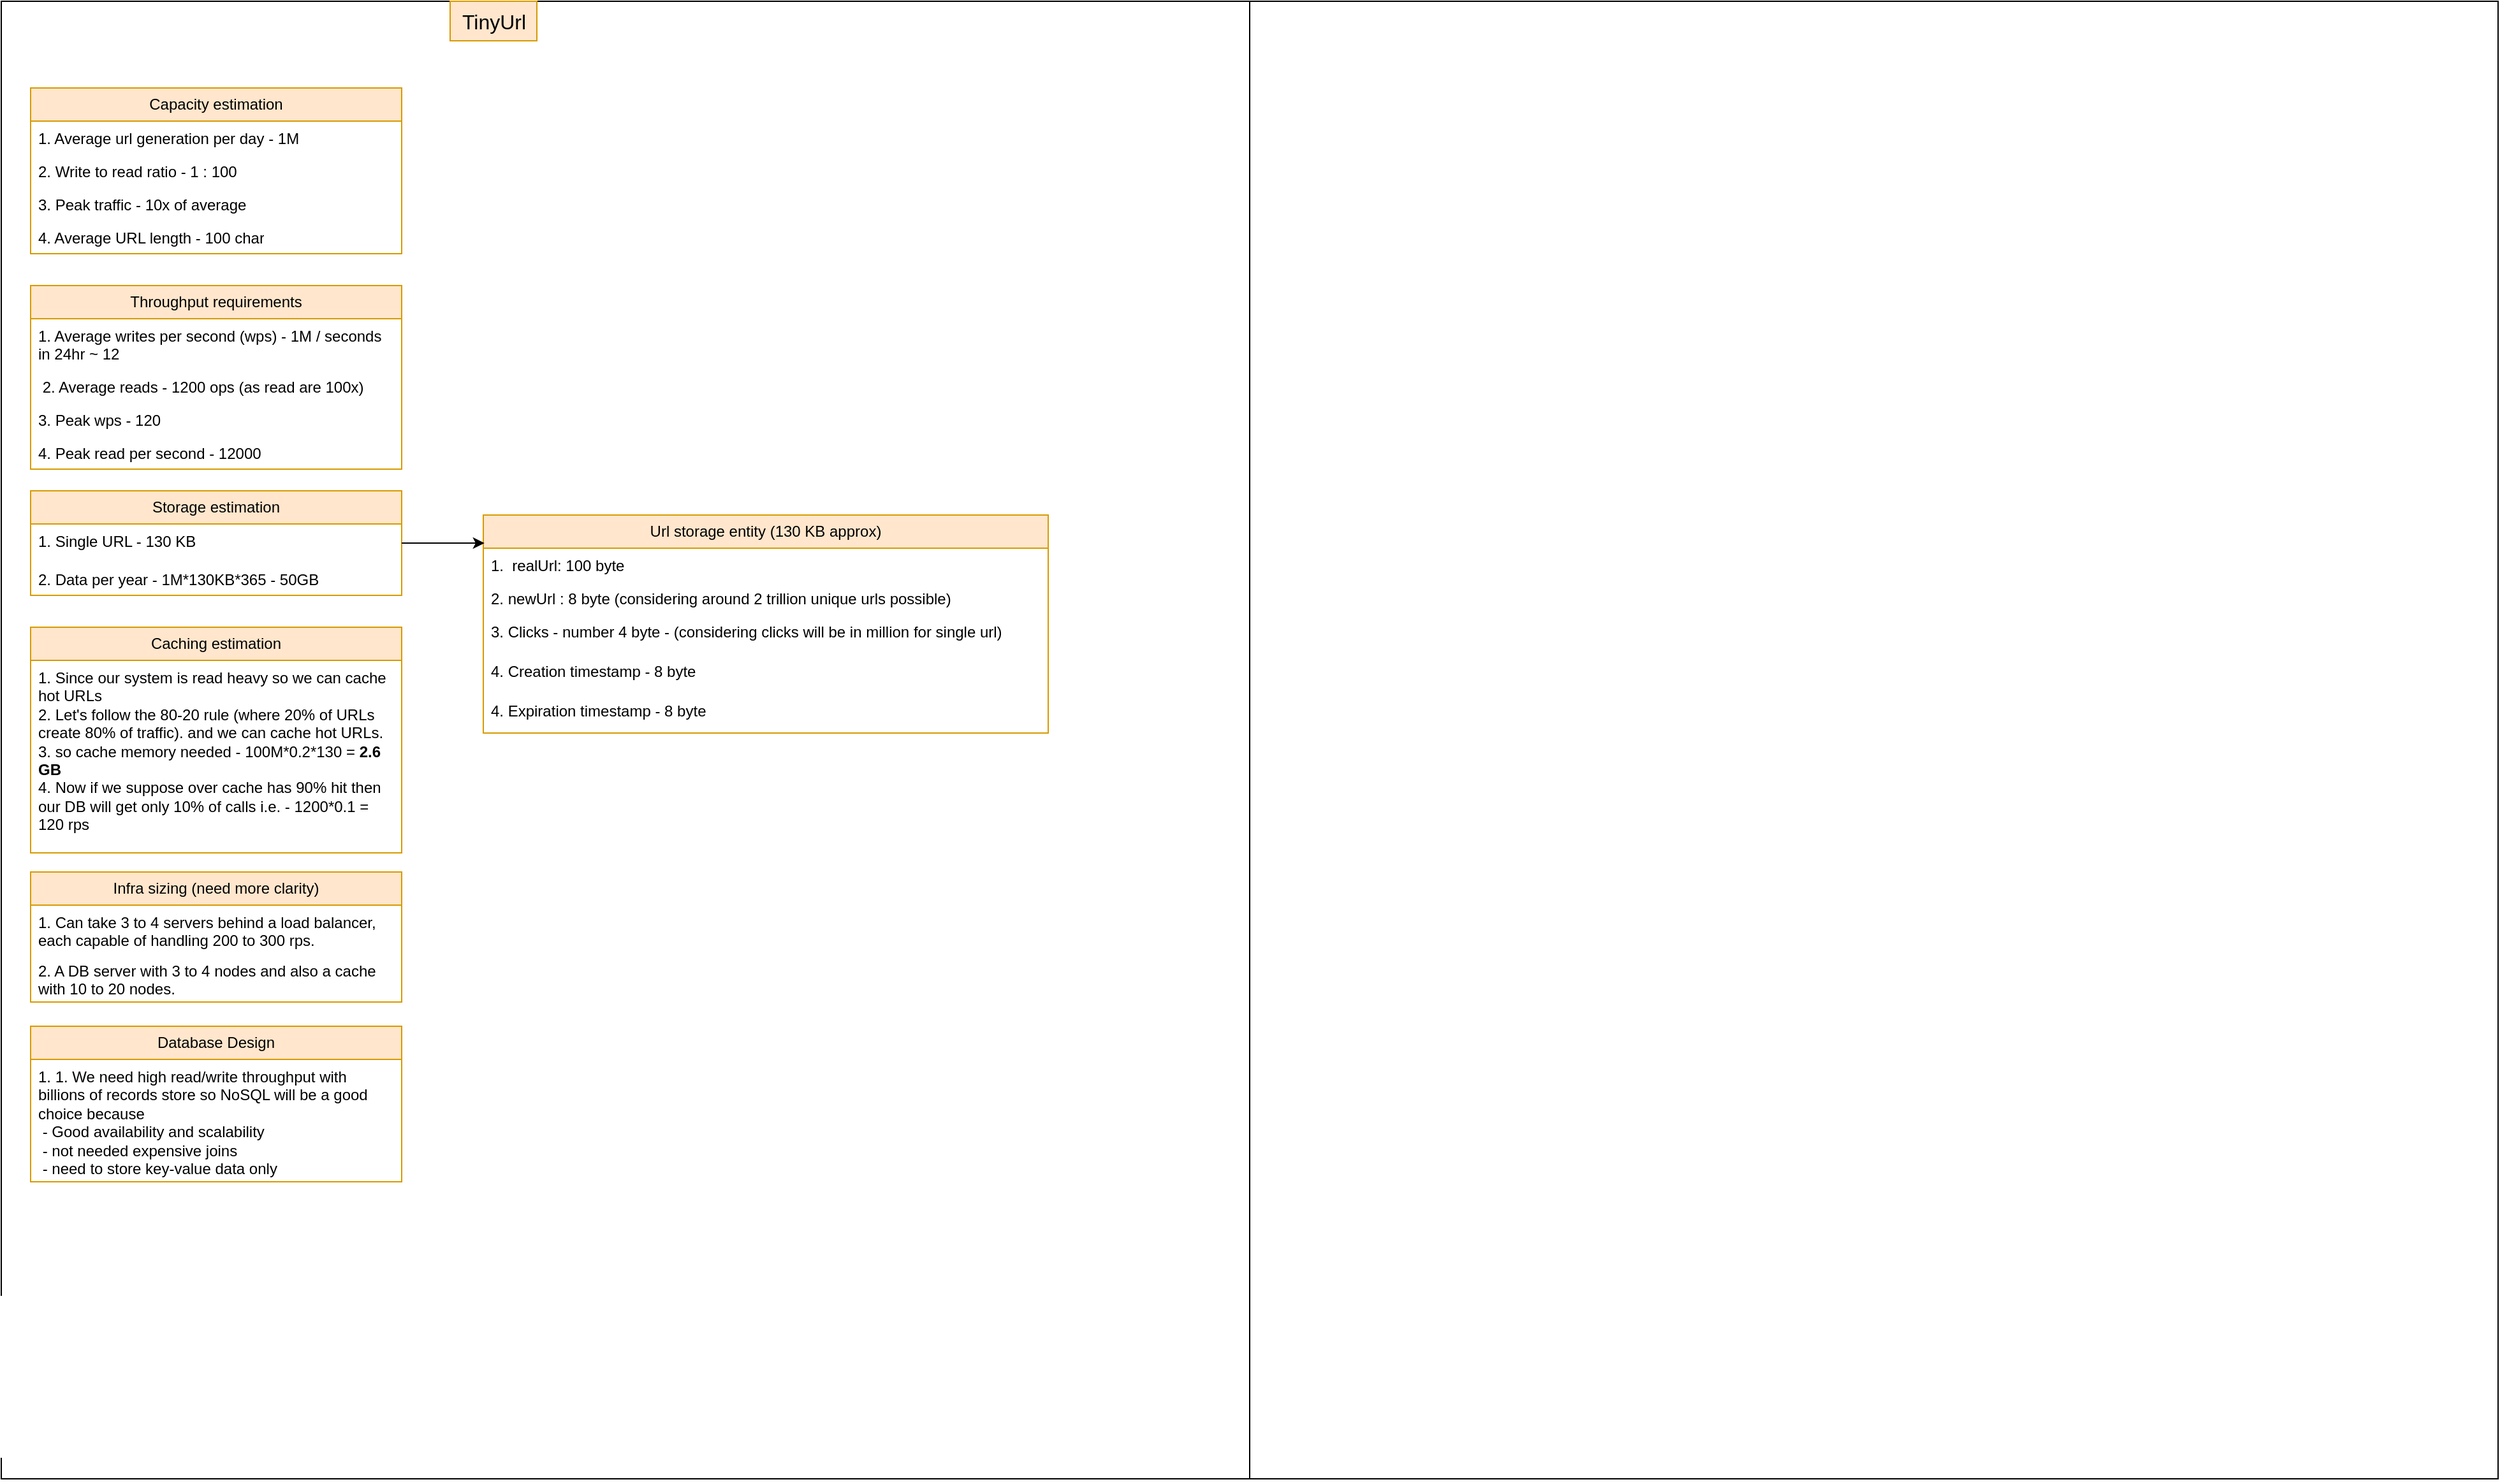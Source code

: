<mxfile version="26.0.12">
  <diagram name="Page-1" id="JOUOWs8nqEL91lBXQO5n">
    <mxGraphModel dx="3291" dy="2134" grid="0" gridSize="10" guides="1" tooltips="1" connect="1" arrows="1" fold="1" page="0" pageScale="1" pageWidth="850" pageHeight="1100" math="0" shadow="0">
      <root>
        <mxCell id="0" />
        <mxCell id="1" parent="0" />
        <mxCell id="icVjcEEq79SFZXa9OlHf-2" value="" style="rounded=0;whiteSpace=wrap;html=1;movable=1;resizable=1;rotatable=1;deletable=1;editable=1;locked=0;connectable=1;" parent="1" vertex="1">
          <mxGeometry x="-62" y="-45" width="1958" height="1159" as="geometry" />
        </mxCell>
        <mxCell id="icVjcEEq79SFZXa9OlHf-3" value="TinyUrl" style="text;html=1;align=center;verticalAlign=middle;resizable=0;points=[];autosize=1;fontSize=16;fillColor=#ffe6cc;strokeColor=#d79b00;" parent="1" vertex="1">
          <mxGeometry x="290" y="-45" width="68" height="31" as="geometry" />
        </mxCell>
        <mxCell id="vlmSqmFaSl1RdVKzeSGp-13" value="Capacity estimation" style="swimlane;fontStyle=0;childLayout=stackLayout;horizontal=1;startSize=26;fillColor=#ffe6cc;horizontalStack=0;resizeParent=1;resizeParentMax=0;resizeLast=0;collapsible=1;marginBottom=0;whiteSpace=wrap;html=1;strokeColor=#d79b00;" parent="1" vertex="1">
          <mxGeometry x="-39" y="23" width="291" height="130" as="geometry">
            <mxRectangle x="-39" y="23" width="140" height="26" as="alternateBounds" />
          </mxGeometry>
        </mxCell>
        <mxCell id="vlmSqmFaSl1RdVKzeSGp-14" value="1. Average url generation per day - 1M" style="text;strokeColor=none;fillColor=none;align=left;verticalAlign=top;spacingLeft=4;spacingRight=4;overflow=hidden;rotatable=0;points=[[0,0.5],[1,0.5]];portConstraint=eastwest;whiteSpace=wrap;html=1;" parent="vlmSqmFaSl1RdVKzeSGp-13" vertex="1">
          <mxGeometry y="26" width="291" height="26" as="geometry" />
        </mxCell>
        <mxCell id="vlmSqmFaSl1RdVKzeSGp-15" value="2. Write to read ratio - 1 : 100" style="text;strokeColor=none;fillColor=none;align=left;verticalAlign=top;spacingLeft=4;spacingRight=4;overflow=hidden;rotatable=0;points=[[0,0.5],[1,0.5]];portConstraint=eastwest;whiteSpace=wrap;html=1;" parent="vlmSqmFaSl1RdVKzeSGp-13" vertex="1">
          <mxGeometry y="52" width="291" height="26" as="geometry" />
        </mxCell>
        <mxCell id="vlmSqmFaSl1RdVKzeSGp-16" value="3. Peak traffic - 10x of average&lt;div&gt;&lt;br&gt;&lt;/div&gt;" style="text;strokeColor=none;fillColor=none;align=left;verticalAlign=top;spacingLeft=4;spacingRight=4;overflow=hidden;rotatable=0;points=[[0,0.5],[1,0.5]];portConstraint=eastwest;whiteSpace=wrap;html=1;" parent="vlmSqmFaSl1RdVKzeSGp-13" vertex="1">
          <mxGeometry y="78" width="291" height="26" as="geometry" />
        </mxCell>
        <mxCell id="vlmSqmFaSl1RdVKzeSGp-18" value="4. Average URL length - 100 char" style="text;strokeColor=none;fillColor=none;align=left;verticalAlign=top;spacingLeft=4;spacingRight=4;overflow=hidden;rotatable=0;points=[[0,0.5],[1,0.5]];portConstraint=eastwest;whiteSpace=wrap;html=1;" parent="vlmSqmFaSl1RdVKzeSGp-13" vertex="1">
          <mxGeometry y="104" width="291" height="26" as="geometry" />
        </mxCell>
        <mxCell id="vlmSqmFaSl1RdVKzeSGp-24" value="Throughput requirements" style="swimlane;fontStyle=0;childLayout=stackLayout;horizontal=1;startSize=26;fillColor=#ffe6cc;horizontalStack=0;resizeParent=1;resizeParentMax=0;resizeLast=0;collapsible=1;marginBottom=0;whiteSpace=wrap;html=1;strokeColor=#d79b00;" parent="1" vertex="1">
          <mxGeometry x="-39" y="178" width="291" height="144" as="geometry" />
        </mxCell>
        <mxCell id="vlmSqmFaSl1RdVKzeSGp-25" value="1. Average writes per second (wps) - 1M / seconds in 24hr ~ 12&amp;nbsp;" style="text;strokeColor=none;fillColor=none;align=left;verticalAlign=top;spacingLeft=4;spacingRight=4;overflow=hidden;rotatable=0;points=[[0,0.5],[1,0.5]];portConstraint=eastwest;whiteSpace=wrap;html=1;" parent="vlmSqmFaSl1RdVKzeSGp-24" vertex="1">
          <mxGeometry y="26" width="291" height="40" as="geometry" />
        </mxCell>
        <mxCell id="vlmSqmFaSl1RdVKzeSGp-26" value="&amp;nbsp;2. Average reads - 1200 ops (as read are 100x)&amp;nbsp;" style="text;strokeColor=none;fillColor=none;align=left;verticalAlign=top;spacingLeft=4;spacingRight=4;overflow=hidden;rotatable=0;points=[[0,0.5],[1,0.5]];portConstraint=eastwest;whiteSpace=wrap;html=1;" parent="vlmSqmFaSl1RdVKzeSGp-24" vertex="1">
          <mxGeometry y="66" width="291" height="26" as="geometry" />
        </mxCell>
        <mxCell id="vlmSqmFaSl1RdVKzeSGp-27" value="3. Peak wps - 120&lt;div&gt;&lt;br&gt;&lt;/div&gt;" style="text;strokeColor=none;fillColor=none;align=left;verticalAlign=top;spacingLeft=4;spacingRight=4;overflow=hidden;rotatable=0;points=[[0,0.5],[1,0.5]];portConstraint=eastwest;whiteSpace=wrap;html=1;" parent="vlmSqmFaSl1RdVKzeSGp-24" vertex="1">
          <mxGeometry y="92" width="291" height="26" as="geometry" />
        </mxCell>
        <mxCell id="vlmSqmFaSl1RdVKzeSGp-28" value="4. Peak read per second - 12000" style="text;strokeColor=none;fillColor=none;align=left;verticalAlign=top;spacingLeft=4;spacingRight=4;overflow=hidden;rotatable=0;points=[[0,0.5],[1,0.5]];portConstraint=eastwest;whiteSpace=wrap;html=1;" parent="vlmSqmFaSl1RdVKzeSGp-24" vertex="1">
          <mxGeometry y="118" width="291" height="26" as="geometry" />
        </mxCell>
        <mxCell id="vlmSqmFaSl1RdVKzeSGp-29" value="Storage estimation" style="swimlane;fontStyle=0;childLayout=stackLayout;horizontal=1;startSize=26;fillColor=#ffe6cc;horizontalStack=0;resizeParent=1;resizeParentMax=0;resizeLast=0;collapsible=1;marginBottom=0;whiteSpace=wrap;html=1;strokeColor=#d79b00;" parent="1" vertex="1">
          <mxGeometry x="-39" y="339" width="291" height="82" as="geometry" />
        </mxCell>
        <mxCell id="vlmSqmFaSl1RdVKzeSGp-30" value="1. Single URL - 130 KB" style="text;strokeColor=none;fillColor=none;align=left;verticalAlign=top;spacingLeft=4;spacingRight=4;overflow=hidden;rotatable=0;points=[[0,0.5],[1,0.5]];portConstraint=eastwest;whiteSpace=wrap;html=1;" parent="vlmSqmFaSl1RdVKzeSGp-29" vertex="1">
          <mxGeometry y="26" width="291" height="30" as="geometry" />
        </mxCell>
        <mxCell id="vlmSqmFaSl1RdVKzeSGp-31" value="2. Data per year - 1M*130KB*365 - 50GB" style="text;strokeColor=none;fillColor=none;align=left;verticalAlign=top;spacingLeft=4;spacingRight=4;overflow=hidden;rotatable=0;points=[[0,0.5],[1,0.5]];portConstraint=eastwest;whiteSpace=wrap;html=1;" parent="vlmSqmFaSl1RdVKzeSGp-29" vertex="1">
          <mxGeometry y="56" width="291" height="26" as="geometry" />
        </mxCell>
        <mxCell id="vlmSqmFaSl1RdVKzeSGp-35" value="Url storage entity (130 KB approx)" style="swimlane;fontStyle=0;childLayout=stackLayout;horizontal=1;startSize=26;fillColor=#ffe6cc;horizontalStack=0;resizeParent=1;resizeParentMax=0;resizeLast=0;collapsible=1;marginBottom=0;whiteSpace=wrap;html=1;strokeColor=#d79b00;" parent="1" vertex="1">
          <mxGeometry x="316" y="358" width="443" height="171" as="geometry">
            <mxRectangle x="468" y="357" width="216" height="26" as="alternateBounds" />
          </mxGeometry>
        </mxCell>
        <mxCell id="vlmSqmFaSl1RdVKzeSGp-36" value="1.&amp;nbsp; realUrl: 100 byte" style="text;strokeColor=none;fillColor=none;align=left;verticalAlign=top;spacingLeft=4;spacingRight=4;overflow=hidden;rotatable=0;points=[[0,0.5],[1,0.5]];portConstraint=eastwest;whiteSpace=wrap;html=1;" parent="vlmSqmFaSl1RdVKzeSGp-35" vertex="1">
          <mxGeometry y="26" width="443" height="26" as="geometry" />
        </mxCell>
        <mxCell id="vlmSqmFaSl1RdVKzeSGp-37" value="2. newUrl : 8 byte (considering around 2 trillion unique urls possible)" style="text;strokeColor=none;fillColor=none;align=left;verticalAlign=top;spacingLeft=4;spacingRight=4;overflow=hidden;rotatable=0;points=[[0,0.5],[1,0.5]];portConstraint=eastwest;whiteSpace=wrap;html=1;" parent="vlmSqmFaSl1RdVKzeSGp-35" vertex="1">
          <mxGeometry y="52" width="443" height="26" as="geometry" />
        </mxCell>
        <mxCell id="vlmSqmFaSl1RdVKzeSGp-38" value="3. Clicks - number 4 byte - (considering clicks will be in million for single url)" style="text;strokeColor=none;fillColor=none;align=left;verticalAlign=top;spacingLeft=4;spacingRight=4;overflow=hidden;rotatable=0;points=[[0,0.5],[1,0.5]];portConstraint=eastwest;whiteSpace=wrap;html=1;" parent="vlmSqmFaSl1RdVKzeSGp-35" vertex="1">
          <mxGeometry y="78" width="443" height="31" as="geometry" />
        </mxCell>
        <mxCell id="vlmSqmFaSl1RdVKzeSGp-40" value="4. Creation timestamp - 8 byte" style="text;strokeColor=none;fillColor=none;align=left;verticalAlign=top;spacingLeft=4;spacingRight=4;overflow=hidden;rotatable=0;points=[[0,0.5],[1,0.5]];portConstraint=eastwest;whiteSpace=wrap;html=1;" parent="vlmSqmFaSl1RdVKzeSGp-35" vertex="1">
          <mxGeometry y="109" width="443" height="31" as="geometry" />
        </mxCell>
        <mxCell id="vlmSqmFaSl1RdVKzeSGp-42" value="4. Expiration timestamp - 8 byte" style="text;strokeColor=none;fillColor=none;align=left;verticalAlign=top;spacingLeft=4;spacingRight=4;overflow=hidden;rotatable=0;points=[[0,0.5],[1,0.5]];portConstraint=eastwest;whiteSpace=wrap;html=1;" parent="vlmSqmFaSl1RdVKzeSGp-35" vertex="1">
          <mxGeometry y="140" width="443" height="31" as="geometry" />
        </mxCell>
        <mxCell id="vlmSqmFaSl1RdVKzeSGp-43" style="edgeStyle=orthogonalEdgeStyle;rounded=0;orthogonalLoop=1;jettySize=auto;html=1;entryX=0.002;entryY=0.129;entryDx=0;entryDy=0;entryPerimeter=0;" parent="1" source="vlmSqmFaSl1RdVKzeSGp-30" target="vlmSqmFaSl1RdVKzeSGp-35" edge="1">
          <mxGeometry relative="1" as="geometry" />
        </mxCell>
        <mxCell id="vlmSqmFaSl1RdVKzeSGp-44" value="Caching estimation" style="swimlane;fontStyle=0;childLayout=stackLayout;horizontal=1;startSize=26;fillColor=#ffe6cc;horizontalStack=0;resizeParent=1;resizeParentMax=0;resizeLast=0;collapsible=1;marginBottom=0;whiteSpace=wrap;html=1;strokeColor=#d79b00;" parent="1" vertex="1">
          <mxGeometry x="-39" y="446" width="291" height="177" as="geometry" />
        </mxCell>
        <mxCell id="vlmSqmFaSl1RdVKzeSGp-45" value="1. Since our system is read heavy so we can cache hot URLs&amp;nbsp;&lt;div&gt;2. Let&#39;s follow the 80-20 rule (where 20% of URLs create 80% of traffic). and we can cache hot URLs.&lt;/div&gt;&lt;div&gt;3. so cache memory needed - 100M*0.2*130 = &lt;b&gt;2.6 GB&lt;/b&gt;&lt;/div&gt;&lt;div&gt;4. Now if we suppose over cache has 90% hit then our DB will get only 10% of calls i.e. - 1200*0.1 = 120 rps&amp;nbsp;&lt;/div&gt;" style="text;strokeColor=none;fillColor=none;align=left;verticalAlign=top;spacingLeft=4;spacingRight=4;overflow=hidden;rotatable=0;points=[[0,0.5],[1,0.5]];portConstraint=eastwest;whiteSpace=wrap;html=1;" parent="vlmSqmFaSl1RdVKzeSGp-44" vertex="1">
          <mxGeometry y="26" width="291" height="151" as="geometry" />
        </mxCell>
        <mxCell id="NySGVXEizBdGzSNX3ihA-1" value="Infra sizing (need more clarity)" style="swimlane;fontStyle=0;childLayout=stackLayout;horizontal=1;startSize=26;fillColor=#ffe6cc;horizontalStack=0;resizeParent=1;resizeParentMax=0;resizeLast=0;collapsible=1;marginBottom=0;whiteSpace=wrap;html=1;strokeColor=#d79b00;" parent="1" vertex="1">
          <mxGeometry x="-39" y="638" width="291" height="102" as="geometry" />
        </mxCell>
        <mxCell id="NySGVXEizBdGzSNX3ihA-2" value="1. Can take 3 to 4 servers behind a load balancer, each capable of handling 200 to 300 rps." style="text;strokeColor=none;fillColor=none;align=left;verticalAlign=top;spacingLeft=4;spacingRight=4;overflow=hidden;rotatable=0;points=[[0,0.5],[1,0.5]];portConstraint=eastwest;whiteSpace=wrap;html=1;" parent="NySGVXEizBdGzSNX3ihA-1" vertex="1">
          <mxGeometry y="26" width="291" height="38" as="geometry" />
        </mxCell>
        <mxCell id="NySGVXEizBdGzSNX3ihA-3" value="2. A DB server with 3 to 4 nodes and also a cache with 10 to 20 nodes." style="text;strokeColor=none;fillColor=none;align=left;verticalAlign=top;spacingLeft=4;spacingRight=4;overflow=hidden;rotatable=0;points=[[0,0.5],[1,0.5]];portConstraint=eastwest;whiteSpace=wrap;html=1;" parent="NySGVXEizBdGzSNX3ihA-1" vertex="1">
          <mxGeometry y="64" width="291" height="38" as="geometry" />
        </mxCell>
        <mxCell id="NySGVXEizBdGzSNX3ihA-90" value="Database Design" style="swimlane;fontStyle=0;childLayout=stackLayout;horizontal=1;startSize=26;fillColor=#ffe6cc;horizontalStack=0;resizeParent=1;resizeParentMax=0;resizeLast=0;collapsible=1;marginBottom=0;whiteSpace=wrap;html=1;strokeColor=#d79b00;" parent="1" vertex="1">
          <mxGeometry x="-39" y="759" width="291" height="122" as="geometry" />
        </mxCell>
        <mxCell id="NySGVXEizBdGzSNX3ihA-91" value="1. 1. We need high read/write throughput with billions of records store so NoSQL will be a good choice because&lt;div&gt;&amp;nbsp;- Good availability and scalability&lt;/div&gt;&lt;div&gt;&amp;nbsp;- not needed expensive joins&lt;/div&gt;&lt;div&gt;&amp;nbsp;- need to store key-value data only&lt;/div&gt;" style="text;strokeColor=none;fillColor=none;align=left;verticalAlign=top;spacingLeft=4;spacingRight=4;overflow=hidden;rotatable=0;points=[[0,0.5],[1,0.5]];portConstraint=eastwest;whiteSpace=wrap;html=1;" parent="NySGVXEizBdGzSNX3ihA-90" vertex="1">
          <mxGeometry y="26" width="291" height="96" as="geometry" />
        </mxCell>
        <mxCell id="NySGVXEizBdGzSNX3ihA-94" value="" style="endArrow=none;html=1;rounded=0;entryX=0.5;entryY=0;entryDx=0;entryDy=0;exitX=0.5;exitY=1;exitDx=0;exitDy=0;" parent="1" source="icVjcEEq79SFZXa9OlHf-2" target="icVjcEEq79SFZXa9OlHf-2" edge="1">
          <mxGeometry width="50" height="50" relative="1" as="geometry">
            <mxPoint x="1007" y="302" as="sourcePoint" />
            <mxPoint x="1057" y="252" as="targetPoint" />
          </mxGeometry>
        </mxCell>
      </root>
    </mxGraphModel>
  </diagram>
</mxfile>
